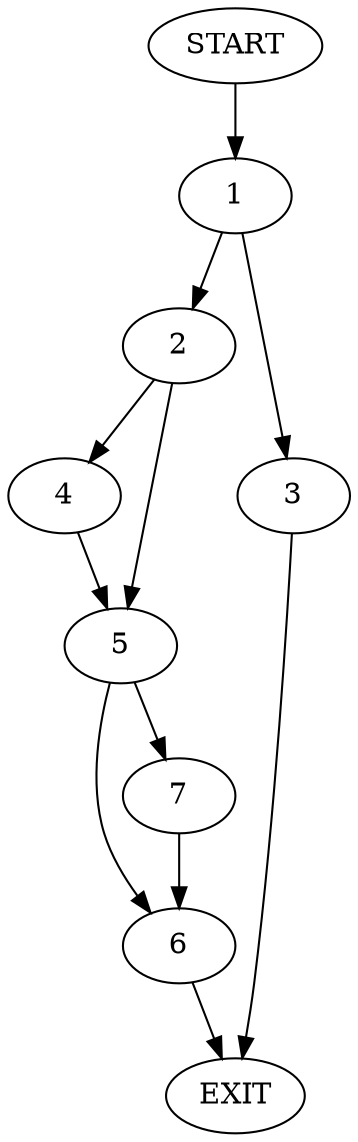digraph {
0 [label="START"]
8 [label="EXIT"]
0 -> 1
1 -> 2
1 -> 3
2 -> 4
2 -> 5
3 -> 8
4 -> 5
5 -> 6
5 -> 7
6 -> 8
7 -> 6
}
